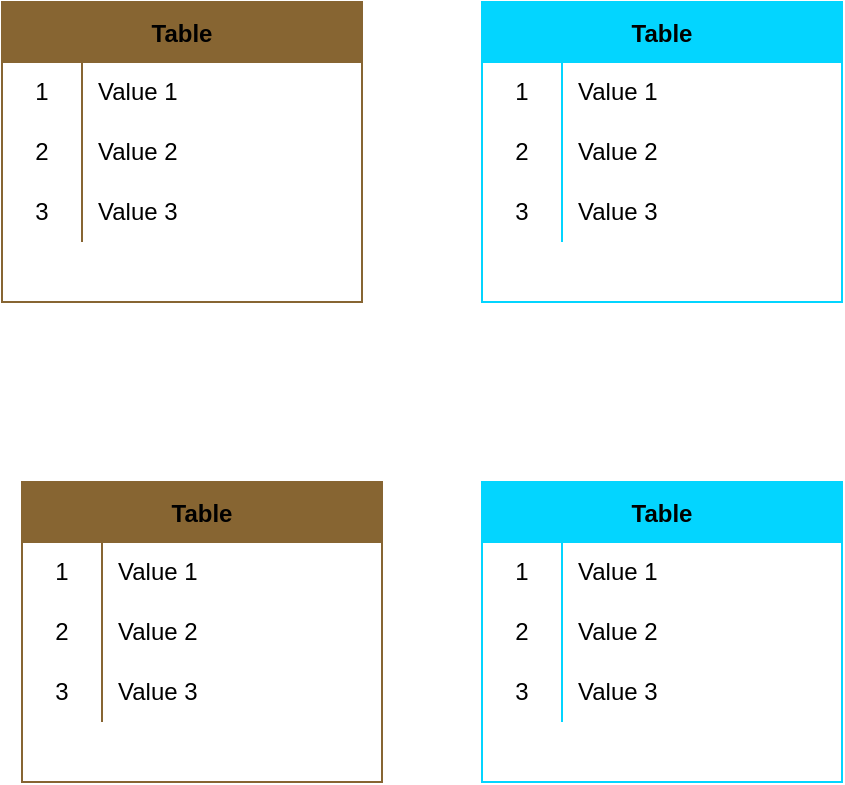 <mxfile version="16.5.2" type="github">
  <diagram name="Page-1" id="a7904f86-f2b4-8e86-fa97-74104820619b">
    <mxGraphModel dx="742" dy="673" grid="1" gridSize="10" guides="1" tooltips="1" connect="1" arrows="1" fold="1" page="1" pageScale="1" pageWidth="1100" pageHeight="850" background="none" math="0" shadow="0">
      <root>
        <mxCell id="0" />
        <mxCell id="1" parent="0" />
        <mxCell id="QJ9DKWrE1YWGf_-mIXKK-28" value="Table" style="shape=table;startSize=30;container=1;collapsible=0;childLayout=tableLayout;fixedRows=1;rowLines=0;fontStyle=1;strokeColor=#03D5FF;fillColor=#03D5FF;" parent="1" vertex="1">
          <mxGeometry x="830" y="150" width="180" height="150" as="geometry" />
        </mxCell>
        <mxCell id="QJ9DKWrE1YWGf_-mIXKK-29" value="" style="shape=tableRow;horizontal=0;startSize=0;swimlaneHead=0;swimlaneBody=0;top=0;left=0;bottom=0;right=0;collapsible=0;dropTarget=0;fillColor=none;points=[[0,0.5],[1,0.5]];portConstraint=eastwest;strokeColor=#2B00FF;" parent="QJ9DKWrE1YWGf_-mIXKK-28" vertex="1">
          <mxGeometry y="30" width="180" height="30" as="geometry" />
        </mxCell>
        <mxCell id="QJ9DKWrE1YWGf_-mIXKK-30" value="1" style="shape=partialRectangle;html=1;whiteSpace=wrap;connectable=0;fillColor=none;top=0;left=0;bottom=0;right=0;overflow=hidden;pointerEvents=1;strokeColor=#2B00FF;" parent="QJ9DKWrE1YWGf_-mIXKK-29" vertex="1">
          <mxGeometry width="40" height="30" as="geometry">
            <mxRectangle width="40" height="30" as="alternateBounds" />
          </mxGeometry>
        </mxCell>
        <mxCell id="QJ9DKWrE1YWGf_-mIXKK-31" value="Value 1" style="shape=partialRectangle;html=1;whiteSpace=wrap;connectable=0;fillColor=none;top=0;left=0;bottom=0;right=0;align=left;spacingLeft=6;overflow=hidden;strokeColor=#2B00FF;" parent="QJ9DKWrE1YWGf_-mIXKK-29" vertex="1">
          <mxGeometry x="40" width="140" height="30" as="geometry">
            <mxRectangle width="140" height="30" as="alternateBounds" />
          </mxGeometry>
        </mxCell>
        <mxCell id="QJ9DKWrE1YWGf_-mIXKK-32" value="" style="shape=tableRow;horizontal=0;startSize=0;swimlaneHead=0;swimlaneBody=0;top=0;left=0;bottom=0;right=0;collapsible=0;dropTarget=0;fillColor=none;points=[[0,0.5],[1,0.5]];portConstraint=eastwest;strokeColor=#2B00FF;" parent="QJ9DKWrE1YWGf_-mIXKK-28" vertex="1">
          <mxGeometry y="60" width="180" height="30" as="geometry" />
        </mxCell>
        <mxCell id="QJ9DKWrE1YWGf_-mIXKK-33" value="2" style="shape=partialRectangle;html=1;whiteSpace=wrap;connectable=0;fillColor=none;top=0;left=0;bottom=0;right=0;overflow=hidden;strokeColor=#2B00FF;" parent="QJ9DKWrE1YWGf_-mIXKK-32" vertex="1">
          <mxGeometry width="40" height="30" as="geometry">
            <mxRectangle width="40" height="30" as="alternateBounds" />
          </mxGeometry>
        </mxCell>
        <mxCell id="QJ9DKWrE1YWGf_-mIXKK-34" value="Value 2" style="shape=partialRectangle;html=1;whiteSpace=wrap;connectable=0;fillColor=none;top=0;left=0;bottom=0;right=0;align=left;spacingLeft=6;overflow=hidden;strokeColor=#2B00FF;" parent="QJ9DKWrE1YWGf_-mIXKK-32" vertex="1">
          <mxGeometry x="40" width="140" height="30" as="geometry">
            <mxRectangle width="140" height="30" as="alternateBounds" />
          </mxGeometry>
        </mxCell>
        <mxCell id="QJ9DKWrE1YWGf_-mIXKK-35" value="" style="shape=tableRow;horizontal=0;startSize=0;swimlaneHead=0;swimlaneBody=0;top=0;left=0;bottom=0;right=0;collapsible=0;dropTarget=0;fillColor=none;points=[[0,0.5],[1,0.5]];portConstraint=eastwest;strokeColor=#2B00FF;" parent="QJ9DKWrE1YWGf_-mIXKK-28" vertex="1">
          <mxGeometry y="90" width="180" height="30" as="geometry" />
        </mxCell>
        <mxCell id="QJ9DKWrE1YWGf_-mIXKK-36" value="3" style="shape=partialRectangle;html=1;whiteSpace=wrap;connectable=0;fillColor=none;top=0;left=0;bottom=0;right=0;overflow=hidden;strokeColor=#2B00FF;" parent="QJ9DKWrE1YWGf_-mIXKK-35" vertex="1">
          <mxGeometry width="40" height="30" as="geometry">
            <mxRectangle width="40" height="30" as="alternateBounds" />
          </mxGeometry>
        </mxCell>
        <mxCell id="QJ9DKWrE1YWGf_-mIXKK-37" value="Value 3" style="shape=partialRectangle;html=1;whiteSpace=wrap;connectable=0;fillColor=none;top=0;left=0;bottom=0;right=0;align=left;spacingLeft=6;overflow=hidden;strokeColor=#2B00FF;" parent="QJ9DKWrE1YWGf_-mIXKK-35" vertex="1">
          <mxGeometry x="40" width="140" height="30" as="geometry">
            <mxRectangle width="140" height="30" as="alternateBounds" />
          </mxGeometry>
        </mxCell>
        <mxCell id="QJ9DKWrE1YWGf_-mIXKK-38" value="Table" style="shape=table;startSize=30;container=1;collapsible=0;childLayout=tableLayout;fixedRows=1;rowLines=0;fontStyle=1;strokeColor=#03D5FF;fillColor=#03D5FF;" parent="1" vertex="1">
          <mxGeometry x="830" y="390" width="180" height="150" as="geometry" />
        </mxCell>
        <mxCell id="QJ9DKWrE1YWGf_-mIXKK-39" value="" style="shape=tableRow;horizontal=0;startSize=0;swimlaneHead=0;swimlaneBody=0;top=0;left=0;bottom=0;right=0;collapsible=0;dropTarget=0;fillColor=none;points=[[0,0.5],[1,0.5]];portConstraint=eastwest;strokeColor=#2B00FF;" parent="QJ9DKWrE1YWGf_-mIXKK-38" vertex="1">
          <mxGeometry y="30" width="180" height="30" as="geometry" />
        </mxCell>
        <mxCell id="QJ9DKWrE1YWGf_-mIXKK-40" value="1" style="shape=partialRectangle;html=1;whiteSpace=wrap;connectable=0;fillColor=none;top=0;left=0;bottom=0;right=0;overflow=hidden;pointerEvents=1;strokeColor=#2B00FF;" parent="QJ9DKWrE1YWGf_-mIXKK-39" vertex="1">
          <mxGeometry width="40" height="30" as="geometry">
            <mxRectangle width="40" height="30" as="alternateBounds" />
          </mxGeometry>
        </mxCell>
        <mxCell id="QJ9DKWrE1YWGf_-mIXKK-41" value="Value 1" style="shape=partialRectangle;html=1;whiteSpace=wrap;connectable=0;fillColor=none;top=0;left=0;bottom=0;right=0;align=left;spacingLeft=6;overflow=hidden;strokeColor=#2B00FF;" parent="QJ9DKWrE1YWGf_-mIXKK-39" vertex="1">
          <mxGeometry x="40" width="140" height="30" as="geometry">
            <mxRectangle width="140" height="30" as="alternateBounds" />
          </mxGeometry>
        </mxCell>
        <mxCell id="QJ9DKWrE1YWGf_-mIXKK-42" value="" style="shape=tableRow;horizontal=0;startSize=0;swimlaneHead=0;swimlaneBody=0;top=0;left=0;bottom=0;right=0;collapsible=0;dropTarget=0;fillColor=none;points=[[0,0.5],[1,0.5]];portConstraint=eastwest;strokeColor=#2B00FF;" parent="QJ9DKWrE1YWGf_-mIXKK-38" vertex="1">
          <mxGeometry y="60" width="180" height="30" as="geometry" />
        </mxCell>
        <mxCell id="QJ9DKWrE1YWGf_-mIXKK-43" value="2" style="shape=partialRectangle;html=1;whiteSpace=wrap;connectable=0;fillColor=none;top=0;left=0;bottom=0;right=0;overflow=hidden;strokeColor=#2B00FF;" parent="QJ9DKWrE1YWGf_-mIXKK-42" vertex="1">
          <mxGeometry width="40" height="30" as="geometry">
            <mxRectangle width="40" height="30" as="alternateBounds" />
          </mxGeometry>
        </mxCell>
        <mxCell id="QJ9DKWrE1YWGf_-mIXKK-44" value="Value 2" style="shape=partialRectangle;html=1;whiteSpace=wrap;connectable=0;fillColor=none;top=0;left=0;bottom=0;right=0;align=left;spacingLeft=6;overflow=hidden;strokeColor=#2B00FF;" parent="QJ9DKWrE1YWGf_-mIXKK-42" vertex="1">
          <mxGeometry x="40" width="140" height="30" as="geometry">
            <mxRectangle width="140" height="30" as="alternateBounds" />
          </mxGeometry>
        </mxCell>
        <mxCell id="QJ9DKWrE1YWGf_-mIXKK-45" value="" style="shape=tableRow;horizontal=0;startSize=0;swimlaneHead=0;swimlaneBody=0;top=0;left=0;bottom=0;right=0;collapsible=0;dropTarget=0;fillColor=none;points=[[0,0.5],[1,0.5]];portConstraint=eastwest;strokeColor=#2B00FF;" parent="QJ9DKWrE1YWGf_-mIXKK-38" vertex="1">
          <mxGeometry y="90" width="180" height="30" as="geometry" />
        </mxCell>
        <mxCell id="QJ9DKWrE1YWGf_-mIXKK-46" value="3" style="shape=partialRectangle;html=1;whiteSpace=wrap;connectable=0;fillColor=none;top=0;left=0;bottom=0;right=0;overflow=hidden;strokeColor=#2B00FF;" parent="QJ9DKWrE1YWGf_-mIXKK-45" vertex="1">
          <mxGeometry width="40" height="30" as="geometry">
            <mxRectangle width="40" height="30" as="alternateBounds" />
          </mxGeometry>
        </mxCell>
        <mxCell id="QJ9DKWrE1YWGf_-mIXKK-47" value="Value 3" style="shape=partialRectangle;html=1;whiteSpace=wrap;connectable=0;fillColor=none;top=0;left=0;bottom=0;right=0;align=left;spacingLeft=6;overflow=hidden;strokeColor=#2B00FF;" parent="QJ9DKWrE1YWGf_-mIXKK-45" vertex="1">
          <mxGeometry x="40" width="140" height="30" as="geometry">
            <mxRectangle width="140" height="30" as="alternateBounds" />
          </mxGeometry>
        </mxCell>
        <mxCell id="QJ9DKWrE1YWGf_-mIXKK-48" value="Table" style="shape=table;startSize=30;container=1;collapsible=0;childLayout=tableLayout;fixedRows=1;rowLines=0;fontStyle=1;strokeColor=#876532;fillColor=#876532;" parent="1" vertex="1">
          <mxGeometry x="590" y="150" width="180" height="150" as="geometry" />
        </mxCell>
        <mxCell id="QJ9DKWrE1YWGf_-mIXKK-49" value="" style="shape=tableRow;horizontal=0;startSize=0;swimlaneHead=0;swimlaneBody=0;top=0;left=0;bottom=0;right=0;collapsible=0;dropTarget=0;fillColor=none;points=[[0,0.5],[1,0.5]];portConstraint=eastwest;strokeColor=#2B00FF;" parent="QJ9DKWrE1YWGf_-mIXKK-48" vertex="1">
          <mxGeometry y="30" width="180" height="30" as="geometry" />
        </mxCell>
        <mxCell id="QJ9DKWrE1YWGf_-mIXKK-50" value="1" style="shape=partialRectangle;html=1;whiteSpace=wrap;connectable=0;fillColor=none;top=0;left=0;bottom=0;right=0;overflow=hidden;pointerEvents=1;strokeColor=#2B00FF;" parent="QJ9DKWrE1YWGf_-mIXKK-49" vertex="1">
          <mxGeometry width="40" height="30" as="geometry">
            <mxRectangle width="40" height="30" as="alternateBounds" />
          </mxGeometry>
        </mxCell>
        <mxCell id="QJ9DKWrE1YWGf_-mIXKK-51" value="Value 1" style="shape=partialRectangle;html=1;whiteSpace=wrap;connectable=0;fillColor=none;top=0;left=0;bottom=0;right=0;align=left;spacingLeft=6;overflow=hidden;strokeColor=#2B00FF;" parent="QJ9DKWrE1YWGf_-mIXKK-49" vertex="1">
          <mxGeometry x="40" width="140" height="30" as="geometry">
            <mxRectangle width="140" height="30" as="alternateBounds" />
          </mxGeometry>
        </mxCell>
        <mxCell id="QJ9DKWrE1YWGf_-mIXKK-52" value="" style="shape=tableRow;horizontal=0;startSize=0;swimlaneHead=0;swimlaneBody=0;top=0;left=0;bottom=0;right=0;collapsible=0;dropTarget=0;fillColor=none;points=[[0,0.5],[1,0.5]];portConstraint=eastwest;strokeColor=#2B00FF;" parent="QJ9DKWrE1YWGf_-mIXKK-48" vertex="1">
          <mxGeometry y="60" width="180" height="30" as="geometry" />
        </mxCell>
        <mxCell id="QJ9DKWrE1YWGf_-mIXKK-53" value="2" style="shape=partialRectangle;html=1;whiteSpace=wrap;connectable=0;fillColor=none;top=0;left=0;bottom=0;right=0;overflow=hidden;strokeColor=#2B00FF;" parent="QJ9DKWrE1YWGf_-mIXKK-52" vertex="1">
          <mxGeometry width="40" height="30" as="geometry">
            <mxRectangle width="40" height="30" as="alternateBounds" />
          </mxGeometry>
        </mxCell>
        <mxCell id="QJ9DKWrE1YWGf_-mIXKK-54" value="Value 2" style="shape=partialRectangle;html=1;whiteSpace=wrap;connectable=0;fillColor=none;top=0;left=0;bottom=0;right=0;align=left;spacingLeft=6;overflow=hidden;strokeColor=#2B00FF;" parent="QJ9DKWrE1YWGf_-mIXKK-52" vertex="1">
          <mxGeometry x="40" width="140" height="30" as="geometry">
            <mxRectangle width="140" height="30" as="alternateBounds" />
          </mxGeometry>
        </mxCell>
        <mxCell id="QJ9DKWrE1YWGf_-mIXKK-55" value="" style="shape=tableRow;horizontal=0;startSize=0;swimlaneHead=0;swimlaneBody=0;top=0;left=0;bottom=0;right=0;collapsible=0;dropTarget=0;fillColor=none;points=[[0,0.5],[1,0.5]];portConstraint=eastwest;strokeColor=#2B00FF;" parent="QJ9DKWrE1YWGf_-mIXKK-48" vertex="1">
          <mxGeometry y="90" width="180" height="30" as="geometry" />
        </mxCell>
        <mxCell id="QJ9DKWrE1YWGf_-mIXKK-56" value="3" style="shape=partialRectangle;html=1;whiteSpace=wrap;connectable=0;fillColor=none;top=0;left=0;bottom=0;right=0;overflow=hidden;strokeColor=#2B00FF;" parent="QJ9DKWrE1YWGf_-mIXKK-55" vertex="1">
          <mxGeometry width="40" height="30" as="geometry">
            <mxRectangle width="40" height="30" as="alternateBounds" />
          </mxGeometry>
        </mxCell>
        <mxCell id="QJ9DKWrE1YWGf_-mIXKK-57" value="Value 3" style="shape=partialRectangle;html=1;whiteSpace=wrap;connectable=0;fillColor=none;top=0;left=0;bottom=0;right=0;align=left;spacingLeft=6;overflow=hidden;strokeColor=#2B00FF;" parent="QJ9DKWrE1YWGf_-mIXKK-55" vertex="1">
          <mxGeometry x="40" width="140" height="30" as="geometry">
            <mxRectangle width="140" height="30" as="alternateBounds" />
          </mxGeometry>
        </mxCell>
        <mxCell id="QJ9DKWrE1YWGf_-mIXKK-58" value="Table" style="shape=table;startSize=30;container=1;collapsible=0;childLayout=tableLayout;fixedRows=1;rowLines=0;fontStyle=1;strokeColor=#876532;fillColor=#876532;" parent="1" vertex="1">
          <mxGeometry x="600" y="390" width="180" height="150" as="geometry" />
        </mxCell>
        <mxCell id="QJ9DKWrE1YWGf_-mIXKK-59" value="" style="shape=tableRow;horizontal=0;startSize=0;swimlaneHead=0;swimlaneBody=0;top=0;left=0;bottom=0;right=0;collapsible=0;dropTarget=0;fillColor=none;points=[[0,0.5],[1,0.5]];portConstraint=eastwest;strokeColor=#2B00FF;" parent="QJ9DKWrE1YWGf_-mIXKK-58" vertex="1">
          <mxGeometry y="30" width="180" height="30" as="geometry" />
        </mxCell>
        <mxCell id="QJ9DKWrE1YWGf_-mIXKK-60" value="1" style="shape=partialRectangle;html=1;whiteSpace=wrap;connectable=0;fillColor=none;top=0;left=0;bottom=0;right=0;overflow=hidden;pointerEvents=1;strokeColor=#2B00FF;" parent="QJ9DKWrE1YWGf_-mIXKK-59" vertex="1">
          <mxGeometry width="40" height="30" as="geometry">
            <mxRectangle width="40" height="30" as="alternateBounds" />
          </mxGeometry>
        </mxCell>
        <mxCell id="QJ9DKWrE1YWGf_-mIXKK-61" value="Value 1" style="shape=partialRectangle;html=1;whiteSpace=wrap;connectable=0;fillColor=none;top=0;left=0;bottom=0;right=0;align=left;spacingLeft=6;overflow=hidden;strokeColor=#2B00FF;" parent="QJ9DKWrE1YWGf_-mIXKK-59" vertex="1">
          <mxGeometry x="40" width="140" height="30" as="geometry">
            <mxRectangle width="140" height="30" as="alternateBounds" />
          </mxGeometry>
        </mxCell>
        <mxCell id="QJ9DKWrE1YWGf_-mIXKK-62" value="" style="shape=tableRow;horizontal=0;startSize=0;swimlaneHead=0;swimlaneBody=0;top=0;left=0;bottom=0;right=0;collapsible=0;dropTarget=0;fillColor=none;points=[[0,0.5],[1,0.5]];portConstraint=eastwest;strokeColor=#2B00FF;" parent="QJ9DKWrE1YWGf_-mIXKK-58" vertex="1">
          <mxGeometry y="60" width="180" height="30" as="geometry" />
        </mxCell>
        <mxCell id="QJ9DKWrE1YWGf_-mIXKK-63" value="2" style="shape=partialRectangle;html=1;whiteSpace=wrap;connectable=0;fillColor=none;top=0;left=0;bottom=0;right=0;overflow=hidden;strokeColor=#2B00FF;" parent="QJ9DKWrE1YWGf_-mIXKK-62" vertex="1">
          <mxGeometry width="40" height="30" as="geometry">
            <mxRectangle width="40" height="30" as="alternateBounds" />
          </mxGeometry>
        </mxCell>
        <mxCell id="QJ9DKWrE1YWGf_-mIXKK-64" value="Value 2" style="shape=partialRectangle;html=1;whiteSpace=wrap;connectable=0;fillColor=none;top=0;left=0;bottom=0;right=0;align=left;spacingLeft=6;overflow=hidden;strokeColor=#2B00FF;" parent="QJ9DKWrE1YWGf_-mIXKK-62" vertex="1">
          <mxGeometry x="40" width="140" height="30" as="geometry">
            <mxRectangle width="140" height="30" as="alternateBounds" />
          </mxGeometry>
        </mxCell>
        <mxCell id="QJ9DKWrE1YWGf_-mIXKK-65" value="" style="shape=tableRow;horizontal=0;startSize=0;swimlaneHead=0;swimlaneBody=0;top=0;left=0;bottom=0;right=0;collapsible=0;dropTarget=0;fillColor=none;points=[[0,0.5],[1,0.5]];portConstraint=eastwest;strokeColor=#2B00FF;" parent="QJ9DKWrE1YWGf_-mIXKK-58" vertex="1">
          <mxGeometry y="90" width="180" height="30" as="geometry" />
        </mxCell>
        <mxCell id="QJ9DKWrE1YWGf_-mIXKK-66" value="3" style="shape=partialRectangle;html=1;whiteSpace=wrap;connectable=0;fillColor=none;top=0;left=0;bottom=0;right=0;overflow=hidden;strokeColor=#2B00FF;" parent="QJ9DKWrE1YWGf_-mIXKK-65" vertex="1">
          <mxGeometry width="40" height="30" as="geometry">
            <mxRectangle width="40" height="30" as="alternateBounds" />
          </mxGeometry>
        </mxCell>
        <mxCell id="QJ9DKWrE1YWGf_-mIXKK-67" value="Value 3" style="shape=partialRectangle;html=1;whiteSpace=wrap;connectable=0;fillColor=none;top=0;left=0;bottom=0;right=0;align=left;spacingLeft=6;overflow=hidden;strokeColor=#2B00FF;" parent="QJ9DKWrE1YWGf_-mIXKK-65" vertex="1">
          <mxGeometry x="40" width="140" height="30" as="geometry">
            <mxRectangle width="140" height="30" as="alternateBounds" />
          </mxGeometry>
        </mxCell>
      </root>
    </mxGraphModel>
  </diagram>
</mxfile>
